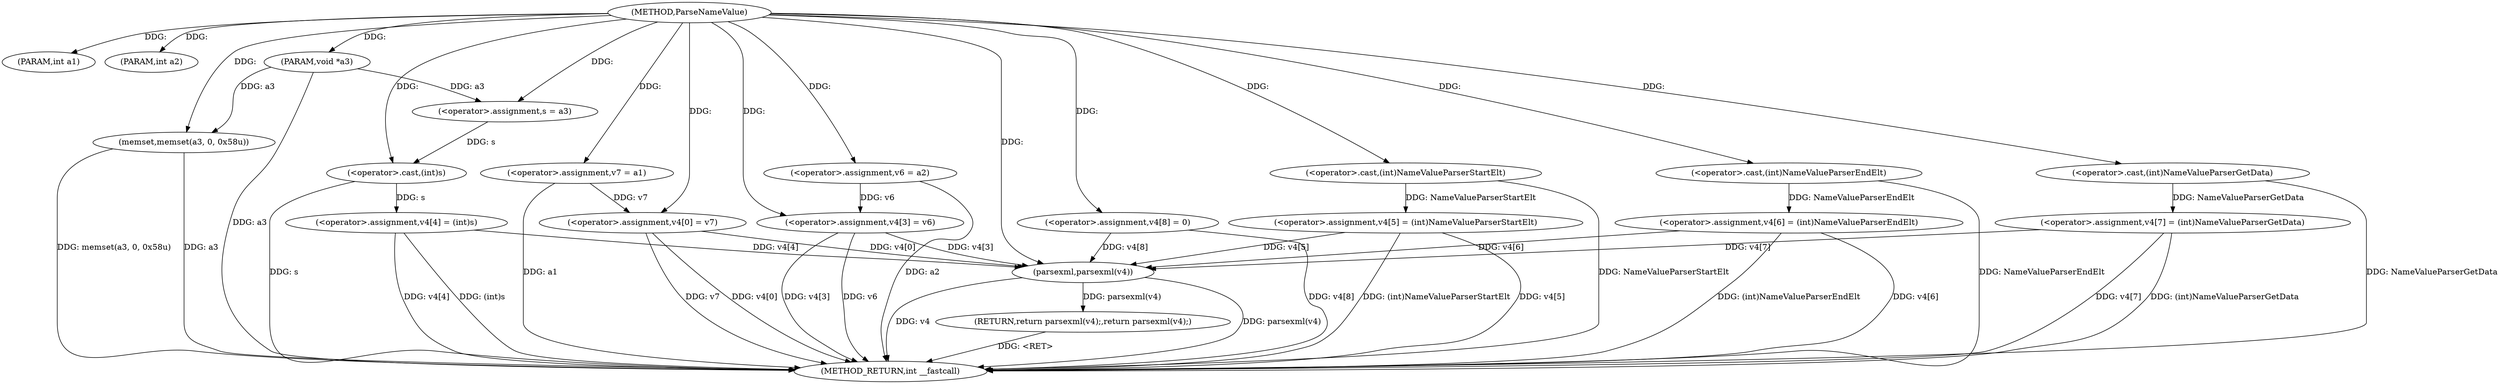digraph ParseNameValue {  
"1000105" [label = "(METHOD,ParseNameValue)" ]
"1000173" [label = "(METHOD_RETURN,int __fastcall)" ]
"1000106" [label = "(PARAM,int a1)" ]
"1000107" [label = "(PARAM,int a2)" ]
"1000108" [label = "(PARAM,void *a3)" ]
"1000114" [label = "(<operator>.assignment,v7 = a1)" ]
"1000117" [label = "(<operator>.assignment,v6 = a2)" ]
"1000120" [label = "(<operator>.assignment,s = a3)" ]
"1000123" [label = "(memset,memset(a3, 0, 0x58u))" ]
"1000127" [label = "(<operator>.assignment,v4[0] = v7)" ]
"1000132" [label = "(<operator>.assignment,v4[3] = v6)" ]
"1000137" [label = "(<operator>.assignment,v4[4] = (int)s)" ]
"1000141" [label = "(<operator>.cast,(int)s)" ]
"1000144" [label = "(<operator>.assignment,v4[5] = (int)NameValueParserStartElt)" ]
"1000148" [label = "(<operator>.cast,(int)NameValueParserStartElt)" ]
"1000151" [label = "(<operator>.assignment,v4[6] = (int)NameValueParserEndElt)" ]
"1000155" [label = "(<operator>.cast,(int)NameValueParserEndElt)" ]
"1000158" [label = "(<operator>.assignment,v4[7] = (int)NameValueParserGetData)" ]
"1000162" [label = "(<operator>.cast,(int)NameValueParserGetData)" ]
"1000165" [label = "(<operator>.assignment,v4[8] = 0)" ]
"1000170" [label = "(RETURN,return parsexml(v4);,return parsexml(v4);)" ]
"1000171" [label = "(parsexml,parsexml(v4))" ]
  "1000170" -> "1000173"  [ label = "DDG: <RET>"] 
  "1000162" -> "1000173"  [ label = "DDG: NameValueParserGetData"] 
  "1000127" -> "1000173"  [ label = "DDG: v4[0]"] 
  "1000165" -> "1000173"  [ label = "DDG: v4[8]"] 
  "1000123" -> "1000173"  [ label = "DDG: a3"] 
  "1000155" -> "1000173"  [ label = "DDG: NameValueParserEndElt"] 
  "1000151" -> "1000173"  [ label = "DDG: v4[6]"] 
  "1000117" -> "1000173"  [ label = "DDG: a2"] 
  "1000132" -> "1000173"  [ label = "DDG: v4[3]"] 
  "1000148" -> "1000173"  [ label = "DDG: NameValueParserStartElt"] 
  "1000137" -> "1000173"  [ label = "DDG: v4[4]"] 
  "1000158" -> "1000173"  [ label = "DDG: v4[7]"] 
  "1000127" -> "1000173"  [ label = "DDG: v7"] 
  "1000171" -> "1000173"  [ label = "DDG: parsexml(v4)"] 
  "1000137" -> "1000173"  [ label = "DDG: (int)s"] 
  "1000144" -> "1000173"  [ label = "DDG: v4[5]"] 
  "1000171" -> "1000173"  [ label = "DDG: v4"] 
  "1000123" -> "1000173"  [ label = "DDG: memset(a3, 0, 0x58u)"] 
  "1000132" -> "1000173"  [ label = "DDG: v6"] 
  "1000141" -> "1000173"  [ label = "DDG: s"] 
  "1000144" -> "1000173"  [ label = "DDG: (int)NameValueParserStartElt"] 
  "1000151" -> "1000173"  [ label = "DDG: (int)NameValueParserEndElt"] 
  "1000114" -> "1000173"  [ label = "DDG: a1"] 
  "1000108" -> "1000173"  [ label = "DDG: a3"] 
  "1000158" -> "1000173"  [ label = "DDG: (int)NameValueParserGetData"] 
  "1000105" -> "1000106"  [ label = "DDG: "] 
  "1000105" -> "1000107"  [ label = "DDG: "] 
  "1000105" -> "1000108"  [ label = "DDG: "] 
  "1000105" -> "1000114"  [ label = "DDG: "] 
  "1000105" -> "1000117"  [ label = "DDG: "] 
  "1000108" -> "1000120"  [ label = "DDG: a3"] 
  "1000105" -> "1000120"  [ label = "DDG: "] 
  "1000108" -> "1000123"  [ label = "DDG: a3"] 
  "1000105" -> "1000123"  [ label = "DDG: "] 
  "1000114" -> "1000127"  [ label = "DDG: v7"] 
  "1000105" -> "1000127"  [ label = "DDG: "] 
  "1000117" -> "1000132"  [ label = "DDG: v6"] 
  "1000105" -> "1000132"  [ label = "DDG: "] 
  "1000141" -> "1000137"  [ label = "DDG: s"] 
  "1000120" -> "1000141"  [ label = "DDG: s"] 
  "1000105" -> "1000141"  [ label = "DDG: "] 
  "1000148" -> "1000144"  [ label = "DDG: NameValueParserStartElt"] 
  "1000105" -> "1000148"  [ label = "DDG: "] 
  "1000155" -> "1000151"  [ label = "DDG: NameValueParserEndElt"] 
  "1000105" -> "1000155"  [ label = "DDG: "] 
  "1000162" -> "1000158"  [ label = "DDG: NameValueParserGetData"] 
  "1000105" -> "1000162"  [ label = "DDG: "] 
  "1000105" -> "1000165"  [ label = "DDG: "] 
  "1000171" -> "1000170"  [ label = "DDG: parsexml(v4)"] 
  "1000127" -> "1000171"  [ label = "DDG: v4[0]"] 
  "1000165" -> "1000171"  [ label = "DDG: v4[8]"] 
  "1000151" -> "1000171"  [ label = "DDG: v4[6]"] 
  "1000132" -> "1000171"  [ label = "DDG: v4[3]"] 
  "1000137" -> "1000171"  [ label = "DDG: v4[4]"] 
  "1000158" -> "1000171"  [ label = "DDG: v4[7]"] 
  "1000144" -> "1000171"  [ label = "DDG: v4[5]"] 
  "1000105" -> "1000171"  [ label = "DDG: "] 
}
